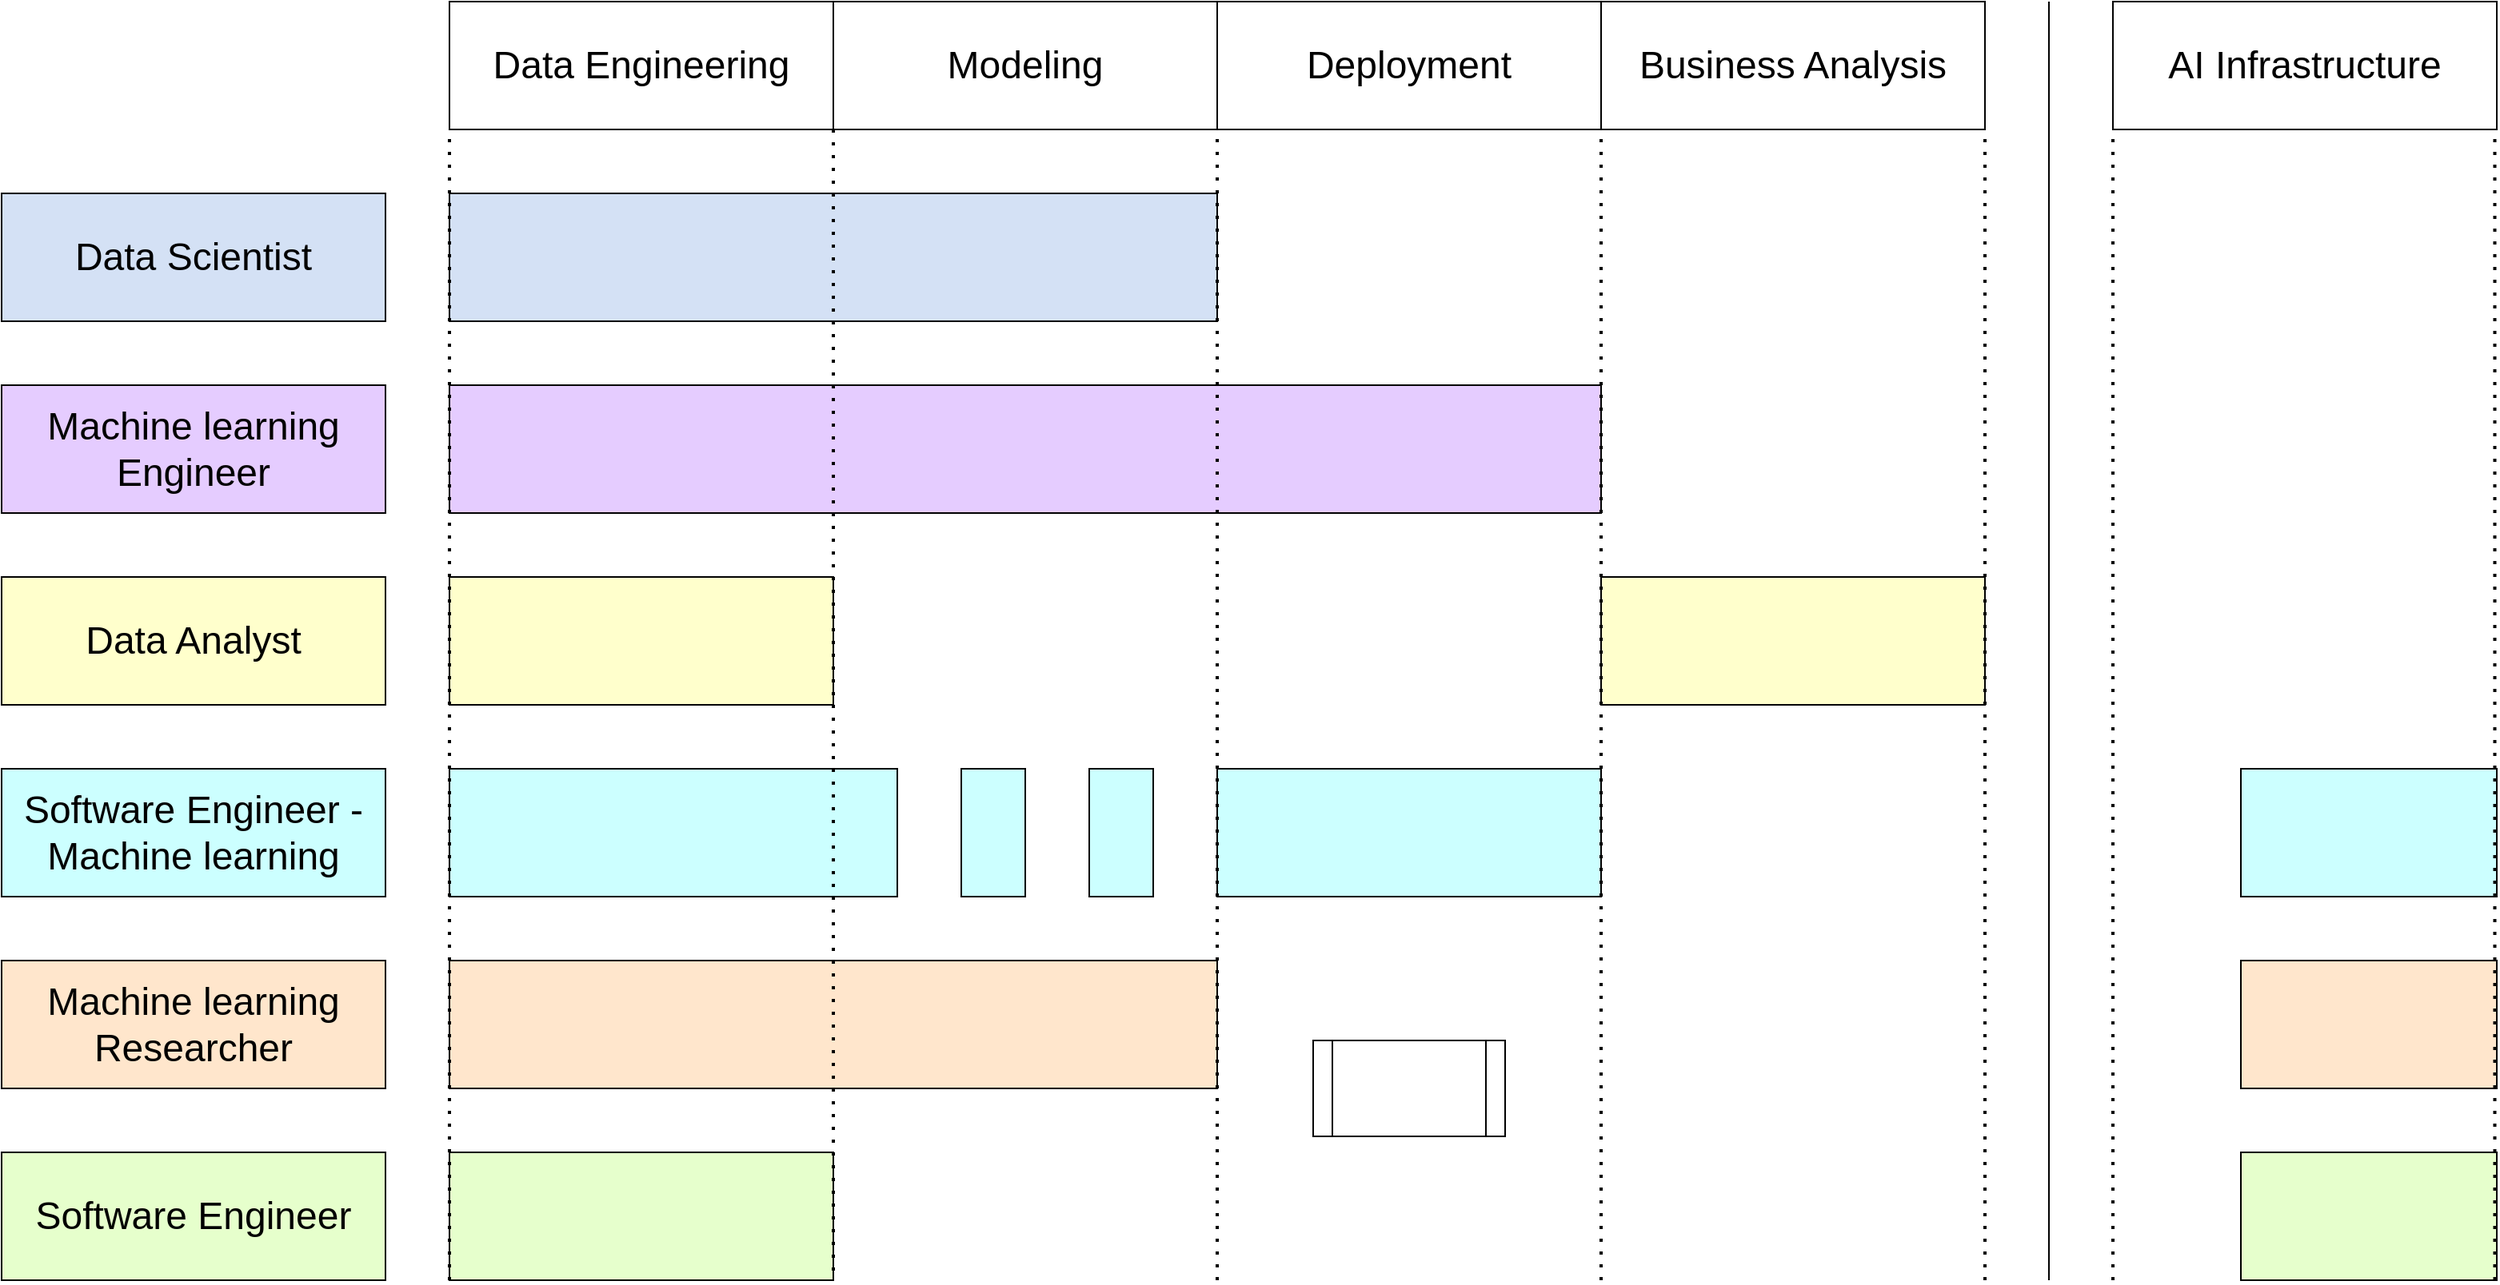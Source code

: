 <mxfile version="21.0.8" type="github">
  <diagram name="Page-1" id="xLSJoEoM2J6qvqJeDGo1">
    <mxGraphModel dx="3225" dy="1707" grid="1" gridSize="10" guides="1" tooltips="1" connect="1" arrows="1" fold="1" page="0" pageScale="1" pageWidth="850" pageHeight="1100" background="none" math="0" shadow="0">
      <root>
        <mxCell id="0" />
        <mxCell id="1" parent="0" />
        <mxCell id="2jvgx198JMAjdNMDoXGk-2" value="&lt;font style=&quot;font-size: 24px;&quot;&gt;Data Engineering&lt;/font&gt;" style="rounded=0;whiteSpace=wrap;html=1;" vertex="1" parent="1">
          <mxGeometry x="-200" y="-40" width="240" height="80" as="geometry" />
        </mxCell>
        <mxCell id="2jvgx198JMAjdNMDoXGk-3" value="&lt;font style=&quot;font-size: 24px;&quot;&gt;Modeling&lt;/font&gt;" style="rounded=0;whiteSpace=wrap;html=1;" vertex="1" parent="1">
          <mxGeometry x="40" y="-40" width="240" height="80" as="geometry" />
        </mxCell>
        <mxCell id="2jvgx198JMAjdNMDoXGk-4" value="&lt;font style=&quot;font-size: 24px;&quot;&gt;Deployment&lt;/font&gt;" style="rounded=0;whiteSpace=wrap;html=1;" vertex="1" parent="1">
          <mxGeometry x="280" y="-40" width="240" height="80" as="geometry" />
        </mxCell>
        <mxCell id="2jvgx198JMAjdNMDoXGk-5" value="&lt;font style=&quot;font-size: 24px;&quot;&gt;Business Analysis&lt;/font&gt;" style="rounded=0;whiteSpace=wrap;html=1;" vertex="1" parent="1">
          <mxGeometry x="520" y="-40" width="240" height="80" as="geometry" />
        </mxCell>
        <mxCell id="2jvgx198JMAjdNMDoXGk-6" value="&lt;font style=&quot;font-size: 24px;&quot;&gt;AI Infrastructure&lt;/font&gt;" style="rounded=0;whiteSpace=wrap;html=1;" vertex="1" parent="1">
          <mxGeometry x="840" y="-40" width="240" height="80" as="geometry" />
        </mxCell>
        <mxCell id="2jvgx198JMAjdNMDoXGk-7" value="&lt;font style=&quot;font-size: 24px;&quot;&gt;Data Scientist&lt;/font&gt;" style="rounded=0;whiteSpace=wrap;html=1;fillColor=#D4E1F5;shadow=0;" vertex="1" parent="1">
          <mxGeometry x="-480" y="80" width="240" height="80" as="geometry" />
        </mxCell>
        <mxCell id="2jvgx198JMAjdNMDoXGk-8" value="&lt;font style=&quot;font-size: 24px;&quot;&gt;Machine learning Engineer&lt;/font&gt;" style="rounded=0;whiteSpace=wrap;html=1;fillColor=#E5CCFF;" vertex="1" parent="1">
          <mxGeometry x="-480" y="200" width="240" height="80" as="geometry" />
        </mxCell>
        <mxCell id="2jvgx198JMAjdNMDoXGk-9" value="&lt;font style=&quot;font-size: 24px;&quot;&gt;Data Analyst&lt;/font&gt;" style="rounded=0;whiteSpace=wrap;html=1;fillColor=#FFFFCC;" vertex="1" parent="1">
          <mxGeometry x="-480" y="320" width="240" height="80" as="geometry" />
        </mxCell>
        <mxCell id="2jvgx198JMAjdNMDoXGk-10" value="&lt;font style=&quot;font-size: 24px;&quot;&gt;Software Engineer - Machine learning&lt;/font&gt;" style="rounded=0;whiteSpace=wrap;html=1;fillColor=#CCFFFF;" vertex="1" parent="1">
          <mxGeometry x="-480" y="440" width="240" height="80" as="geometry" />
        </mxCell>
        <mxCell id="2jvgx198JMAjdNMDoXGk-11" value="&lt;font style=&quot;font-size: 24px;&quot;&gt;Machine learning Researcher&lt;/font&gt;" style="rounded=0;whiteSpace=wrap;html=1;fillColor=#FFE6CC;" vertex="1" parent="1">
          <mxGeometry x="-480" y="560" width="240" height="80" as="geometry" />
        </mxCell>
        <mxCell id="2jvgx198JMAjdNMDoXGk-12" value="&lt;font style=&quot;font-size: 24px;&quot;&gt;Software Engineer&lt;/font&gt;" style="rounded=0;whiteSpace=wrap;html=1;fillColor=#E6FFCC;" vertex="1" parent="1">
          <mxGeometry x="-480" y="680" width="240" height="80" as="geometry" />
        </mxCell>
        <mxCell id="2jvgx198JMAjdNMDoXGk-13" value="" style="rounded=0;whiteSpace=wrap;html=1;fillColor=#D4E1F5;" vertex="1" parent="1">
          <mxGeometry x="-200" y="80" width="480" height="80" as="geometry" />
        </mxCell>
        <mxCell id="2jvgx198JMAjdNMDoXGk-14" value="" style="rounded=0;whiteSpace=wrap;html=1;fillColor=#E5CCFF;" vertex="1" parent="1">
          <mxGeometry x="-200" y="200" width="720" height="80" as="geometry" />
        </mxCell>
        <mxCell id="2jvgx198JMAjdNMDoXGk-15" value="" style="rounded=0;whiteSpace=wrap;html=1;fillColor=#FFFFCC;" vertex="1" parent="1">
          <mxGeometry x="-200" y="320" width="240" height="80" as="geometry" />
        </mxCell>
        <mxCell id="2jvgx198JMAjdNMDoXGk-16" value="" style="rounded=0;whiteSpace=wrap;html=1;fillColor=#FFFFCC;" vertex="1" parent="1">
          <mxGeometry x="520" y="320" width="240" height="80" as="geometry" />
        </mxCell>
        <mxCell id="2jvgx198JMAjdNMDoXGk-17" value="" style="rounded=0;whiteSpace=wrap;html=1;fillColor=#CCFFFF;" vertex="1" parent="1">
          <mxGeometry x="-200" y="440" width="280" height="80" as="geometry" />
        </mxCell>
        <mxCell id="2jvgx198JMAjdNMDoXGk-18" value="" style="rounded=0;whiteSpace=wrap;html=1;fillColor=#CCFFFF;" vertex="1" parent="1">
          <mxGeometry x="280" y="440" width="240" height="80" as="geometry" />
        </mxCell>
        <mxCell id="2jvgx198JMAjdNMDoXGk-19" value="" style="rounded=0;whiteSpace=wrap;html=1;fillColor=#CCFFFF;" vertex="1" parent="1">
          <mxGeometry x="120" y="440" width="40" height="80" as="geometry" />
        </mxCell>
        <mxCell id="2jvgx198JMAjdNMDoXGk-20" value="" style="rounded=0;whiteSpace=wrap;html=1;fillColor=#CCFFFF;" vertex="1" parent="1">
          <mxGeometry x="200" y="440" width="40" height="80" as="geometry" />
        </mxCell>
        <mxCell id="2jvgx198JMAjdNMDoXGk-22" value="" style="rounded=0;whiteSpace=wrap;html=1;fillColor=#CCFFFF;" vertex="1" parent="1">
          <mxGeometry x="920" y="440" width="160" height="80" as="geometry" />
        </mxCell>
        <mxCell id="2jvgx198JMAjdNMDoXGk-23" value="" style="rounded=0;whiteSpace=wrap;html=1;fillColor=#FFE6CC;" vertex="1" parent="1">
          <mxGeometry x="-200" y="560" width="480" height="80" as="geometry" />
        </mxCell>
        <mxCell id="2jvgx198JMAjdNMDoXGk-24" value="" style="rounded=0;whiteSpace=wrap;html=1;fillColor=#FFE6CC;" vertex="1" parent="1">
          <mxGeometry x="920" y="560" width="160" height="80" as="geometry" />
        </mxCell>
        <mxCell id="2jvgx198JMAjdNMDoXGk-25" value="" style="rounded=0;whiteSpace=wrap;html=1;fillColor=#E6FFCC;" vertex="1" parent="1">
          <mxGeometry x="920" y="680" width="160" height="80" as="geometry" />
        </mxCell>
        <mxCell id="2jvgx198JMAjdNMDoXGk-26" value="" style="rounded=0;whiteSpace=wrap;html=1;fillColor=#E6FFCC;" vertex="1" parent="1">
          <mxGeometry x="-200" y="680" width="240" height="80" as="geometry" />
        </mxCell>
        <mxCell id="2jvgx198JMAjdNMDoXGk-27" value="" style="endArrow=none;dashed=1;html=1;dashPattern=1 3;strokeWidth=2;rounded=0;exitX=0;exitY=1;exitDx=0;exitDy=0;entryX=1;entryY=1;entryDx=0;entryDy=0;" edge="1" parent="1" source="2jvgx198JMAjdNMDoXGk-3" target="2jvgx198JMAjdNMDoXGk-26">
          <mxGeometry width="50" height="50" relative="1" as="geometry">
            <mxPoint x="60" y="110" as="sourcePoint" />
            <mxPoint x="220" y="510" as="targetPoint" />
          </mxGeometry>
        </mxCell>
        <mxCell id="2jvgx198JMAjdNMDoXGk-29" value="" style="endArrow=none;dashed=1;html=1;dashPattern=1 3;strokeWidth=2;rounded=0;exitX=0;exitY=1;exitDx=0;exitDy=0;entryX=0;entryY=1;entryDx=0;entryDy=0;" edge="1" parent="1" source="2jvgx198JMAjdNMDoXGk-26" target="2jvgx198JMAjdNMDoXGk-2">
          <mxGeometry width="50" height="50" relative="1" as="geometry">
            <mxPoint x="320" y="650" as="sourcePoint" />
            <mxPoint x="-200" y="170" as="targetPoint" />
          </mxGeometry>
        </mxCell>
        <mxCell id="2jvgx198JMAjdNMDoXGk-31" value="" style="endArrow=none;dashed=1;html=1;dashPattern=1 3;strokeWidth=2;rounded=0;entryX=1;entryY=1;entryDx=0;entryDy=0;" edge="1" parent="1" target="2jvgx198JMAjdNMDoXGk-3">
          <mxGeometry width="50" height="50" relative="1" as="geometry">
            <mxPoint x="280" y="760" as="sourcePoint" />
            <mxPoint x="120" y="390" as="targetPoint" />
          </mxGeometry>
        </mxCell>
        <mxCell id="2jvgx198JMAjdNMDoXGk-32" value="" style="endArrow=none;dashed=1;html=1;dashPattern=1 3;strokeWidth=2;rounded=0;entryX=0;entryY=1;entryDx=0;entryDy=0;" edge="1" parent="1" target="2jvgx198JMAjdNMDoXGk-5">
          <mxGeometry width="50" height="50" relative="1" as="geometry">
            <mxPoint x="520" y="760" as="sourcePoint" />
            <mxPoint x="290" y="50" as="targetPoint" />
          </mxGeometry>
        </mxCell>
        <mxCell id="2jvgx198JMAjdNMDoXGk-33" value="" style="endArrow=none;dashed=1;html=1;dashPattern=1 3;strokeWidth=2;rounded=0;entryX=1;entryY=1;entryDx=0;entryDy=0;" edge="1" parent="1" target="2jvgx198JMAjdNMDoXGk-5">
          <mxGeometry width="50" height="50" relative="1" as="geometry">
            <mxPoint x="760" y="760" as="sourcePoint" />
            <mxPoint x="530" y="50" as="targetPoint" />
          </mxGeometry>
        </mxCell>
        <mxCell id="2jvgx198JMAjdNMDoXGk-34" value="" style="endArrow=none;html=1;rounded=0;" edge="1" parent="1">
          <mxGeometry width="50" height="50" relative="1" as="geometry">
            <mxPoint x="800" y="760" as="sourcePoint" />
            <mxPoint x="800" y="-40" as="targetPoint" />
          </mxGeometry>
        </mxCell>
        <mxCell id="2jvgx198JMAjdNMDoXGk-35" value="" style="endArrow=none;dashed=1;html=1;dashPattern=1 3;strokeWidth=2;rounded=0;entryX=1;entryY=1;entryDx=0;entryDy=0;" edge="1" parent="1">
          <mxGeometry width="50" height="50" relative="1" as="geometry">
            <mxPoint x="840" y="760" as="sourcePoint" />
            <mxPoint x="840" y="40" as="targetPoint" />
          </mxGeometry>
        </mxCell>
        <mxCell id="2jvgx198JMAjdNMDoXGk-36" value="" style="endArrow=none;dashed=1;html=1;dashPattern=1 3;strokeWidth=2;rounded=0;entryX=1;entryY=1;entryDx=0;entryDy=0;" edge="1" parent="1">
          <mxGeometry width="50" height="50" relative="1" as="geometry">
            <mxPoint x="1078.75" y="760" as="sourcePoint" />
            <mxPoint x="1078.75" y="40" as="targetPoint" />
          </mxGeometry>
        </mxCell>
        <mxCell id="2jvgx198JMAjdNMDoXGk-37" value="" style="shape=process;whiteSpace=wrap;html=1;backgroundOutline=1;" vertex="1" parent="1">
          <mxGeometry x="340" y="610" width="120" height="60" as="geometry" />
        </mxCell>
      </root>
    </mxGraphModel>
  </diagram>
</mxfile>
